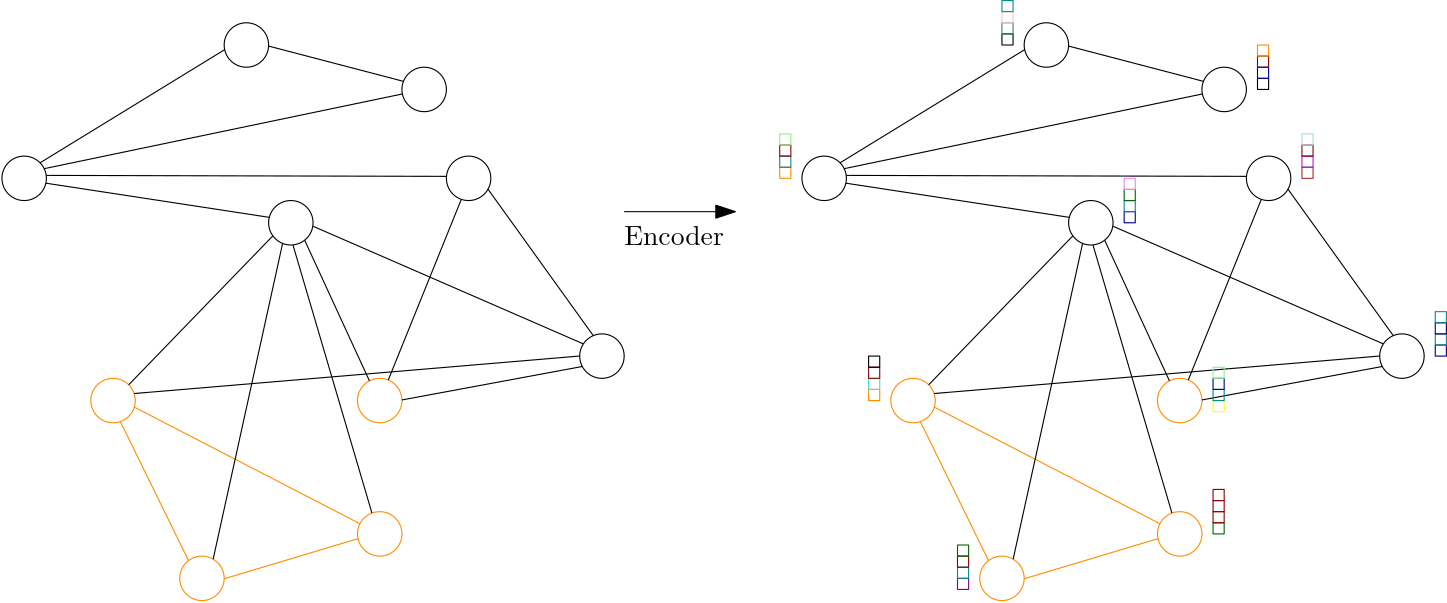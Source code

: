 <?xml version="1.0"?>
<!DOCTYPE ipe SYSTEM "ipe.dtd">
<ipe version="70218" creator="Ipe 7.2.24">
<info created="D:20220620162004" modified="D:20220620215848"/>
<ipestyle name="basic">
<symbol name="arrow/arc(spx)">
<path stroke="sym-stroke" fill="sym-stroke" pen="sym-pen">
0 0 m
-1 0.333 l
-1 -0.333 l
h
</path>
</symbol>
<symbol name="arrow/farc(spx)">
<path stroke="sym-stroke" fill="white" pen="sym-pen">
0 0 m
-1 0.333 l
-1 -0.333 l
h
</path>
</symbol>
<symbol name="arrow/ptarc(spx)">
<path stroke="sym-stroke" fill="sym-stroke" pen="sym-pen">
0 0 m
-1 0.333 l
-0.8 0 l
-1 -0.333 l
h
</path>
</symbol>
<symbol name="arrow/fptarc(spx)">
<path stroke="sym-stroke" fill="white" pen="sym-pen">
0 0 m
-1 0.333 l
-0.8 0 l
-1 -0.333 l
h
</path>
</symbol>
<symbol name="mark/circle(sx)" transformations="translations">
<path fill="sym-stroke">
0.6 0 0 0.6 0 0 e
0.4 0 0 0.4 0 0 e
</path>
</symbol>
<symbol name="mark/disk(sx)" transformations="translations">
<path fill="sym-stroke">
0.6 0 0 0.6 0 0 e
</path>
</symbol>
<symbol name="mark/fdisk(sfx)" transformations="translations">
<group>
<path fill="sym-fill">
0.5 0 0 0.5 0 0 e
</path>
<path fill="sym-stroke" fillrule="eofill">
0.6 0 0 0.6 0 0 e
0.4 0 0 0.4 0 0 e
</path>
</group>
</symbol>
<symbol name="mark/box(sx)" transformations="translations">
<path fill="sym-stroke" fillrule="eofill">
-0.6 -0.6 m
0.6 -0.6 l
0.6 0.6 l
-0.6 0.6 l
h
-0.4 -0.4 m
0.4 -0.4 l
0.4 0.4 l
-0.4 0.4 l
h
</path>
</symbol>
<symbol name="mark/square(sx)" transformations="translations">
<path fill="sym-stroke">
-0.6 -0.6 m
0.6 -0.6 l
0.6 0.6 l
-0.6 0.6 l
h
</path>
</symbol>
<symbol name="mark/fsquare(sfx)" transformations="translations">
<group>
<path fill="sym-fill">
-0.5 -0.5 m
0.5 -0.5 l
0.5 0.5 l
-0.5 0.5 l
h
</path>
<path fill="sym-stroke" fillrule="eofill">
-0.6 -0.6 m
0.6 -0.6 l
0.6 0.6 l
-0.6 0.6 l
h
-0.4 -0.4 m
0.4 -0.4 l
0.4 0.4 l
-0.4 0.4 l
h
</path>
</group>
</symbol>
<symbol name="mark/cross(sx)" transformations="translations">
<group>
<path fill="sym-stroke">
-0.43 -0.57 m
0.57 0.43 l
0.43 0.57 l
-0.57 -0.43 l
h
</path>
<path fill="sym-stroke">
-0.43 0.57 m
0.57 -0.43 l
0.43 -0.57 l
-0.57 0.43 l
h
</path>
</group>
</symbol>
<symbol name="arrow/fnormal(spx)">
<path stroke="sym-stroke" fill="white" pen="sym-pen">
0 0 m
-1 0.333 l
-1 -0.333 l
h
</path>
</symbol>
<symbol name="arrow/pointed(spx)">
<path stroke="sym-stroke" fill="sym-stroke" pen="sym-pen">
0 0 m
-1 0.333 l
-0.8 0 l
-1 -0.333 l
h
</path>
</symbol>
<symbol name="arrow/fpointed(spx)">
<path stroke="sym-stroke" fill="white" pen="sym-pen">
0 0 m
-1 0.333 l
-0.8 0 l
-1 -0.333 l
h
</path>
</symbol>
<symbol name="arrow/linear(spx)">
<path stroke="sym-stroke" pen="sym-pen">
-1 0.333 m
0 0 l
-1 -0.333 l
</path>
</symbol>
<symbol name="arrow/fdouble(spx)">
<path stroke="sym-stroke" fill="white" pen="sym-pen">
0 0 m
-1 0.333 l
-1 -0.333 l
h
-1 0 m
-2 0.333 l
-2 -0.333 l
h
</path>
</symbol>
<symbol name="arrow/double(spx)">
<path stroke="sym-stroke" fill="sym-stroke" pen="sym-pen">
0 0 m
-1 0.333 l
-1 -0.333 l
h
-1 0 m
-2 0.333 l
-2 -0.333 l
h
</path>
</symbol>
<symbol name="arrow/mid-normal(spx)">
<path stroke="sym-stroke" fill="sym-stroke" pen="sym-pen">
0.5 0 m
-0.5 0.333 l
-0.5 -0.333 l
h
</path>
</symbol>
<symbol name="arrow/mid-fnormal(spx)">
<path stroke="sym-stroke" fill="white" pen="sym-pen">
0.5 0 m
-0.5 0.333 l
-0.5 -0.333 l
h
</path>
</symbol>
<symbol name="arrow/mid-pointed(spx)">
<path stroke="sym-stroke" fill="sym-stroke" pen="sym-pen">
0.5 0 m
-0.5 0.333 l
-0.3 0 l
-0.5 -0.333 l
h
</path>
</symbol>
<symbol name="arrow/mid-fpointed(spx)">
<path stroke="sym-stroke" fill="white" pen="sym-pen">
0.5 0 m
-0.5 0.333 l
-0.3 0 l
-0.5 -0.333 l
h
</path>
</symbol>
<symbol name="arrow/mid-double(spx)">
<path stroke="sym-stroke" fill="sym-stroke" pen="sym-pen">
1 0 m
0 0.333 l
0 -0.333 l
h
0 0 m
-1 0.333 l
-1 -0.333 l
h
</path>
</symbol>
<symbol name="arrow/mid-fdouble(spx)">
<path stroke="sym-stroke" fill="white" pen="sym-pen">
1 0 m
0 0.333 l
0 -0.333 l
h
0 0 m
-1 0.333 l
-1 -0.333 l
h
</path>
</symbol>
<anglesize name="22.5 deg" value="22.5"/>
<anglesize name="30 deg" value="30"/>
<anglesize name="45 deg" value="45"/>
<anglesize name="60 deg" value="60"/>
<anglesize name="90 deg" value="90"/>
<arrowsize name="large" value="10"/>
<arrowsize name="small" value="5"/>
<arrowsize name="tiny" value="3"/>
<color name="blue" value="0 0 1"/>
<color name="brown" value="0.647 0.165 0.165"/>
<color name="darkblue" value="0 0 0.545"/>
<color name="darkcyan" value="0 0.545 0.545"/>
<color name="darkgray" value="0.663"/>
<color name="darkgreen" value="0 0.392 0"/>
<color name="darkmagenta" value="0.545 0 0.545"/>
<color name="darkorange" value="1 0.549 0"/>
<color name="darkred" value="0.545 0 0"/>
<color name="gold" value="1 0.843 0"/>
<color name="gray" value="0.745"/>
<color name="green" value="0 1 0"/>
<color name="lightblue" value="0.678 0.847 0.902"/>
<color name="lightcyan" value="0.878 1 1"/>
<color name="lightgray" value="0.827"/>
<color name="lightgreen" value="0.565 0.933 0.565"/>
<color name="lightyellow" value="1 1 0.878"/>
<color name="navy" value="0 0 0.502"/>
<color name="orange" value="1 0.647 0"/>
<color name="pink" value="1 0.753 0.796"/>
<color name="purple" value="0.627 0.125 0.941"/>
<color name="red" value="1 0 0"/>
<color name="seagreen" value="0.18 0.545 0.341"/>
<color name="turquoise" value="0.251 0.878 0.816"/>
<color name="violet" value="0.933 0.51 0.933"/>
<color name="yellow" value="1 1 0"/>
<dashstyle name="dash dot dotted" value="[4 2 1 2 1 2] 0"/>
<dashstyle name="dash dotted" value="[4 2 1 2] 0"/>
<dashstyle name="dashed" value="[4] 0"/>
<dashstyle name="dotted" value="[1 3] 0"/>
<gridsize name="10 pts (~3.5 mm)" value="10"/>
<gridsize name="14 pts (~5 mm)" value="14"/>
<gridsize name="16 pts (~6 mm)" value="16"/>
<gridsize name="20 pts (~7 mm)" value="20"/>
<gridsize name="28 pts (~10 mm)" value="28"/>
<gridsize name="32 pts (~12 mm)" value="32"/>
<gridsize name="4 pts" value="4"/>
<gridsize name="56 pts (~20 mm)" value="56"/>
<gridsize name="8 pts (~3 mm)" value="8"/>
<opacity name="10%" value="0.1"/>
<opacity name="30%" value="0.3"/>
<opacity name="50%" value="0.5"/>
<opacity name="75%" value="0.75"/>
<pen name="fat" value="1.2"/>
<pen name="heavier" value="0.8"/>
<pen name="ultrafat" value="2"/>
<symbolsize name="large" value="5"/>
<symbolsize name="small" value="2"/>
<symbolsize name="tiny" value="1.1"/>
<textsize name="Huge" value="\Huge"/>
<textsize name="LARGE" value="\LARGE"/>
<textsize name="Large" value="\Large"/>
<textsize name="footnote" value="\footnotesize"/>
<textsize name="huge" value="\huge"/>
<textsize name="large" value="\large"/>
<textsize name="small" value="\small"/>
<textsize name="tiny" value="\tiny"/>
<textstyle name="center" begin="\begin{center}" end="\end{center}"/>
<textstyle name="item" begin="\begin{itemize}\item{}" end="\end{itemize}"/>
<textstyle name="itemize" begin="\begin{itemize}" end="\end{itemize}"/>
<tiling name="falling" angle="-60" step="4" width="1"/>
<tiling name="rising" angle="30" step="4" width="1"/>
</ipestyle>
<page>
<layer name="alpha"/>
<view layers="alpha" active="alpha"/>
<path layer="alpha" stroke="black">
8 0 0 8 136 624 e
</path>
<path stroke="black">
8 0 0 8 200 640 e
</path>
<path stroke="black">
8 0 0 8 248 576 e
</path>
<path stroke="darkorange">
8 0 0 8 168 512 e
</path>
<path stroke="darkorange">
8 0 0 8 168 560 e
</path>
<path stroke="black">
8 0 0 8 120 688 e
</path>
<path stroke="darkorange">
8 0 0 8 72 560 e
</path>
<path stroke="black">
8 0 0 8 40 640 e
</path>
<path stroke="black">
45.7215 645.591 m
112.176 686.331 l
</path>
<path stroke="black">
47.8063 638.25 m
128.241 625.951 l
</path>
<path stroke="black">
47.93 641.056 m
192.032 640.71 l
</path>
<path stroke="black">
140.973 617.733 m
164.295 567.09 l
</path>
<path stroke="black">
129.526 619.3 m
77.6385 565.675 l
</path>
<path stroke="black">
143.906 622.779 m
241.31 580.387 l
</path>
<path stroke="black">
136.759 616.036 m
165.198 519.493 l
</path>
<path stroke="black">
197.377 632.442 m
171.072 567.387 l
</path>
<path stroke="black">
206.978 636.087 m
244.878 583.366 l
</path>
<path stroke="black">
240 576.039 m
79.5881 562.534 l
</path>
<path stroke="black">
175.997 560.225 m
240.922 572.272 l
</path>
<path stroke="black">
8 0 0 8 184 672 e
</path>
<path stroke="black">
176.548 674.91 m
127.99 687.603 l
</path>
<path stroke="black">
176.165 670.386 m
47.2015 643.484 l
</path>
<path stroke="darkorange">
8 0 0 8 104 496 e
</path>
<path stroke="darkorange">
74.6262 552.443 m
99.1726 502.379 l
</path>
<path stroke="darkorange">
160.185 510.291 m
111.998 495.839 l
</path>
<path stroke="darkorange">
79.6428 557.636 m
160.88 515.648 l
</path>
<path stroke="black">
108.034 502.908 m
133.041 616.567 l
</path>
<path matrix="1 0 0 1 288 0" stroke="black">
8 0 0 8 136 624 e
</path>
<path matrix="1 0 0 1 288 0" stroke="black">
8 0 0 8 200 640 e
</path>
<path matrix="1 0 0 1 288 0" stroke="black">
8 0 0 8 248 576 e
</path>
<path matrix="1 0 0 1 288 0" stroke="darkorange">
8 0 0 8 168 512 e
</path>
<path matrix="1 0 0 1 288 0" stroke="darkorange">
8 0 0 8 168 560 e
</path>
<path matrix="1 0 0 1 288 0" stroke="black">
8 0 0 8 120 688 e
</path>
<path matrix="1 0 0 1 288 0" stroke="darkorange">
8 0 0 8 72 560 e
</path>
<path matrix="1 0 0 1 288 0" stroke="black">
8 0 0 8 40 640 e
</path>
<path matrix="1 0 0 1 288 0" stroke="black">
45.7215 645.591 m
112.176 686.331 l
</path>
<path matrix="1 0 0 1 288 0" stroke="black">
47.8063 638.25 m
128.241 625.951 l
</path>
<path matrix="1 0 0 1 288 0" stroke="black">
47.93 641.056 m
192.032 640.71 l
</path>
<path matrix="1 0 0 1 288 0" stroke="black">
140.973 617.733 m
164.295 567.09 l
</path>
<path matrix="1 0 0 1 288 0" stroke="black">
129.526 619.3 m
77.6385 565.675 l
</path>
<path matrix="1 0 0 1 288 0" stroke="black">
143.906 622.779 m
241.31 580.387 l
</path>
<path matrix="1 0 0 1 288 0" stroke="black">
136.759 616.036 m
165.198 519.493 l
</path>
<path matrix="1 0 0 1 288 0" stroke="black">
197.377 632.442 m
171.072 567.387 l
</path>
<path matrix="1 0 0 1 288 0" stroke="black">
206.978 636.087 m
244.878 583.366 l
</path>
<path matrix="1 0 0 1 288 0" stroke="black">
240 576.039 m
79.5881 562.534 l
</path>
<path matrix="1 0 0 1 288 0" stroke="black">
175.997 560.225 m
240.922 572.272 l
</path>
<path matrix="1 0 0 1 288 0" stroke="black">
8 0 0 8 184 672 e
</path>
<path matrix="1 0 0 1 288 0" stroke="black">
176.548 674.91 m
127.99 687.603 l
</path>
<path matrix="1 0 0 1 288 0" stroke="black">
176.165 670.386 m
47.2015 643.484 l
</path>
<path matrix="1 0 0 1 288 0" stroke="darkorange">
8 0 0 8 104 496 e
</path>
<path matrix="1 0 0 1 288 0" stroke="darkorange">
74.6262 552.443 m
99.1726 502.379 l
</path>
<path matrix="1 0 0 1 288 0" stroke="darkorange">
160.185 510.291 m
111.998 495.839 l
</path>
<path matrix="1 0 0 1 288 0" stroke="darkorange">
79.6428 557.636 m
160.88 515.648 l
</path>
<path matrix="1 0 0 1 288 0" stroke="black">
108.034 502.908 m
133.041 616.567 l
</path>
<path stroke="darkorange">
344 560 m
344 564 l
348 564 l
348 560 l
h
</path>
<path stroke="turquoise">
344 568 m
344 564 l
348 564 l
348 568 l
h
</path>
<path stroke="darkred">
344 568 m
344 572 l
348 572 l
348 568 l
h
</path>
<path stroke="black">
344 572 m
344 576 l
348 576 l
348 572 l
h
</path>
<path matrix="1 0 0 1 -32 80" stroke="darkorange">
344 560 m
344 564 l
348 564 l
348 560 l
h
</path>
<path matrix="1 0 0 1 -32 80" stroke="darkcyan">
344 568 m
344 564 l
348 564 l
348 568 l
h
</path>
<path matrix="1 0 0 1 -32 80" stroke="darkred">
344 568 m
344 572 l
348 572 l
348 568 l
h
</path>
<path matrix="1 0 0 1 -32 80" stroke="lightgreen">
344 572 m
344 576 l
348 576 l
348 572 l
h
</path>
<path matrix="1 0 0 1 48 128" stroke="black">
344 560 m
344 564 l
348 564 l
348 560 l
h
</path>
<path matrix="1 0 0 1 48 128" stroke="seagreen">
344 568 m
344 564 l
348 564 l
348 568 l
h
</path>
<path matrix="1 0 0 1 48 128" stroke="pink">
344 568 m
344 572 l
348 572 l
348 568 l
h
</path>
<path matrix="1 0 0 1 48 128" stroke="darkcyan">
344 572 m
344 576 l
348 576 l
348 572 l
h
</path>
<path matrix="1 0 0 1 140 112" stroke="black">
344 560 m
344 564 l
348 564 l
348 560 l
h
</path>
<path matrix="1 0 0 1 140 112" stroke="darkblue">
344 568 m
344 564 l
348 564 l
348 568 l
h
</path>
<path matrix="1 0 0 1 140 112" stroke="darkred">
344 568 m
344 572 l
348 572 l
348 568 l
h
</path>
<path matrix="1 0 0 1 140 112" stroke="darkorange">
344 572 m
344 576 l
348 576 l
348 572 l
h
</path>
<path matrix="1 0 0 1 92 64" stroke="darkblue">
344 560 m
344 564 l
348 564 l
348 560 l
h
</path>
<path matrix="1 0 0 1 92 64" stroke="darkcyan">
344 568 m
344 564 l
348 564 l
348 568 l
h
</path>
<path matrix="1 0 0 1 92 64" stroke="darkgreen">
344 568 m
344 572 l
348 572 l
348 568 l
h
</path>
<path matrix="1 0 0 1 92 64" stroke="violet">
344 572 m
344 576 l
348 576 l
348 572 l
h
</path>
<path matrix="1 0 0 1 32 -68" stroke="darkmagenta">
344 560 m
344 564 l
348 564 l
348 560 l
h
</path>
<path matrix="1 0 0 1 32 -68" stroke="darkcyan">
344 568 m
344 564 l
348 564 l
348 568 l
h
</path>
<path matrix="1 0 0 1 32 -68" stroke="darkred">
344 568 m
344 572 l
348 572 l
348 568 l
h
</path>
<path matrix="1 0 0 1 32 -68" stroke="darkgreen">
344 572 m
344 576 l
348 576 l
348 572 l
h
</path>
<path matrix="1 0 0 1 124 -48" stroke="darkgreen">
344 560 m
344 564 l
348 564 l
348 560 l
h
</path>
<path matrix="1 0 0 1 124 -48" stroke="darkred">
344 568 m
344 564 l
348 564 l
348 568 l
h
</path>
<path matrix="1 0 0 1 124 -48" stroke="darkred">
344 568 m
344 572 l
348 572 l
348 568 l
h
</path>
<path matrix="1 0 0 1 124 -48" stroke="darkred">
344 572 m
344 576 l
348 576 l
348 572 l
h
</path>
<path matrix="1 0 0 1 124 -4" stroke="yellow">
344 560 m
344 564 l
348 564 l
348 560 l
h
</path>
<path matrix="1 0 0 1 124 -4" stroke="darkcyan">
344 568 m
344 564 l
348 564 l
348 568 l
h
</path>
<path matrix="1 0 0 1 124 -4" stroke="navy">
344 568 m
344 572 l
348 572 l
348 568 l
h
</path>
<path matrix="1 0 0 1 124 -4" stroke="lightgreen">
344 572 m
344 576 l
348 576 l
348 572 l
h
</path>
<path matrix="1 0 0 1 204 16" stroke="darkblue">
344 560 m
344 564 l
348 564 l
348 560 l
h
</path>
<path matrix="1 0 0 1 204 16" stroke="darkcyan">
344 568 m
344 564 l
348 564 l
348 568 l
h
</path>
<path matrix="1 0 0 1 204 16" stroke="darkblue">
344 568 m
344 572 l
348 572 l
348 568 l
h
</path>
<path matrix="1 0 0 1 204 16" stroke="darkcyan">
344 572 m
344 576 l
348 576 l
348 572 l
h
</path>
<path matrix="1 0 0 1 156 80" stroke="brown">
344 560 m
344 564 l
348 564 l
348 560 l
h
</path>
<path matrix="1 0 0 1 156 80" stroke="purple">
344 568 m
344 564 l
348 564 l
348 568 l
h
</path>
<path matrix="1 0 0 1 156 80" stroke="darkred">
344 568 m
344 572 l
348 572 l
348 568 l
h
</path>
<path matrix="1 0 0 1 156 80" stroke="lightblue">
344 572 m
344 576 l
348 576 l
348 572 l
h
</path>
<text matrix="1 0 0 1 0 8" transformations="translations" pos="256 608" stroke="black" type="label" width="35.866" height="6.918" depth="0" valign="baseline">Encoder</text>
<path stroke="black" arrow="normal/normal">
256 628 m
296 628 l
</path>
</page>
</ipe>
